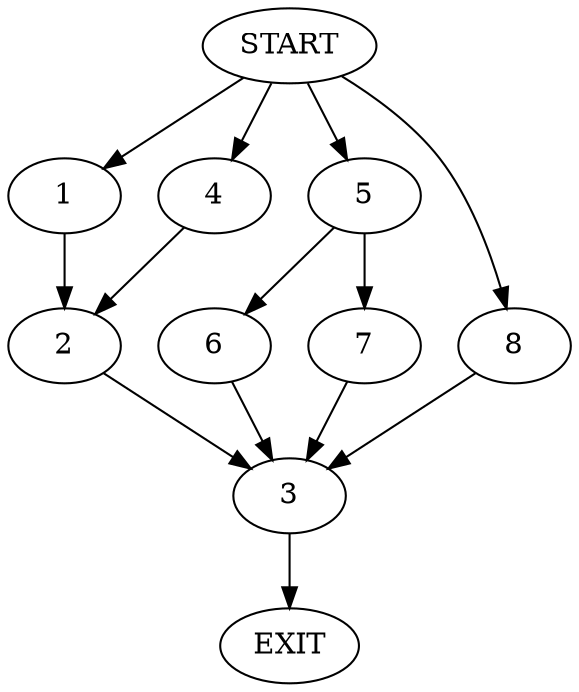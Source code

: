 digraph {
0 [label="START"]
9 [label="EXIT"]
0 -> 1
1 -> 2
2 -> 3
0 -> 4
4 -> 2
3 -> 9
0 -> 5
5 -> 6
5 -> 7
6 -> 3
7 -> 3
0 -> 8
8 -> 3
}
